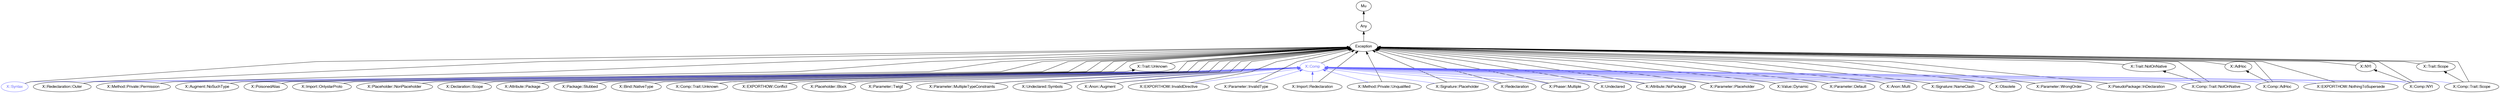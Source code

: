 digraph "perl6-type-graph" {
    rankdir=BT;
    splines=polyline;
    overlap=false; 
    // Types
    "X::Comp" [color="#6666FF", fontcolor="#6666FF", href="/type/X::Comp", fontname="FreeSans"];
    "Mu" [color="#000000", fontcolor="#000000", href="/type/Mu", fontname="FreeSans"];
    "Any" [color="#000000", fontcolor="#000000", href="/type/Any", fontname="FreeSans"];
    "Exception" [color="#000000", fontcolor="#000000", href="/type/Exception", fontname="FreeSans"];
    "X::Syntax" [color="#6666FF", fontcolor="#6666FF", href="/type/X::Syntax", fontname="FreeSans"];
    "X::Redeclaration::Outer" [color="#000000", fontcolor="#000000", href="/type/X::Redeclaration::Outer", fontname="FreeSans"];
    "X::Method::Private::Permission" [color="#000000", fontcolor="#000000", href="/type/X::Method::Private::Permission", fontname="FreeSans"];
    "X::Augment::NoSuchType" [color="#000000", fontcolor="#000000", href="/type/X::Augment::NoSuchType", fontname="FreeSans"];
    "X::PoisonedAlias" [color="#000000", fontcolor="#000000", href="/type/X::PoisonedAlias", fontname="FreeSans"];
    "X::Import::OnlystarProto" [color="#000000", fontcolor="#000000", href="/type/X::Import::OnlystarProto", fontname="FreeSans"];
    "X::Placeholder::NonPlaceholder" [color="#000000", fontcolor="#000000", href="/type/X::Placeholder::NonPlaceholder", fontname="FreeSans"];
    "X::Declaration::Scope" [color="#000000", fontcolor="#000000", href="/type/X::Declaration::Scope", fontname="FreeSans"];
    "X::Attribute::Package" [color="#000000", fontcolor="#000000", href="/type/X::Attribute::Package", fontname="FreeSans"];
    "X::Package::Stubbed" [color="#000000", fontcolor="#000000", href="/type/X::Package::Stubbed", fontname="FreeSans"];
    "X::Bind::NativeType" [color="#000000", fontcolor="#000000", href="/type/X::Bind::NativeType", fontname="FreeSans"];
    "X::Trait::Unknown" [color="#000000", fontcolor="#000000", href="/type/X::Trait::Unknown", fontname="FreeSans"];
    "X::Comp::Trait::Unknown" [color="#000000", fontcolor="#000000", href="/type/X::Comp::Trait::Unknown", fontname="FreeSans"];
    "X::EXPORTHOW::Conflict" [color="#000000", fontcolor="#000000", href="/type/X::EXPORTHOW::Conflict", fontname="FreeSans"];
    "X::Placeholder::Block" [color="#000000", fontcolor="#000000", href="/type/X::Placeholder::Block", fontname="FreeSans"];
    "X::Parameter::Twigil" [color="#000000", fontcolor="#000000", href="/type/X::Parameter::Twigil", fontname="FreeSans"];
    "X::Parameter::MultipleTypeConstraints" [color="#000000", fontcolor="#000000", href="/type/X::Parameter::MultipleTypeConstraints", fontname="FreeSans"];
    "X::Undeclared::Symbols" [color="#000000", fontcolor="#000000", href="/type/X::Undeclared::Symbols", fontname="FreeSans"];
    "X::Anon::Augment" [color="#000000", fontcolor="#000000", href="/type/X::Anon::Augment", fontname="FreeSans"];
    "X::EXPORTHOW::InvalidDirective" [color="#000000", fontcolor="#000000", href="/type/X::EXPORTHOW::InvalidDirective", fontname="FreeSans"];
    "X::Parameter::InvalidType" [color="#000000", fontcolor="#000000", href="/type/X::Parameter::InvalidType", fontname="FreeSans"];
    "X::Import::Redeclaration" [color="#000000", fontcolor="#000000", href="/type/X::Import::Redeclaration", fontname="FreeSans"];
    "X::Method::Private::Unqualified" [color="#000000", fontcolor="#000000", href="/type/X::Method::Private::Unqualified", fontname="FreeSans"];
    "X::Signature::Placeholder" [color="#000000", fontcolor="#000000", href="/type/X::Signature::Placeholder", fontname="FreeSans"];
    "X::Redeclaration" [color="#000000", fontcolor="#000000", href="/type/X::Redeclaration", fontname="FreeSans"];
    "X::Phaser::Multiple" [color="#000000", fontcolor="#000000", href="/type/X::Phaser::Multiple", fontname="FreeSans"];
    "X::Undeclared" [color="#000000", fontcolor="#000000", href="/type/X::Undeclared", fontname="FreeSans"];
    "X::Attribute::NoPackage" [color="#000000", fontcolor="#000000", href="/type/X::Attribute::NoPackage", fontname="FreeSans"];
    "X::Parameter::Placeholder" [color="#000000", fontcolor="#000000", href="/type/X::Parameter::Placeholder", fontname="FreeSans"];
    "X::Value::Dynamic" [color="#000000", fontcolor="#000000", href="/type/X::Value::Dynamic", fontname="FreeSans"];
    "X::Parameter::Default" [color="#000000", fontcolor="#000000", href="/type/X::Parameter::Default", fontname="FreeSans"];
    "X::Anon::Multi" [color="#000000", fontcolor="#000000", href="/type/X::Anon::Multi", fontname="FreeSans"];
    "X::Signature::NameClash" [color="#000000", fontcolor="#000000", href="/type/X::Signature::NameClash", fontname="FreeSans"];
    "X::Trait::NotOnNative" [color="#000000", fontcolor="#000000", href="/type/X::Trait::NotOnNative", fontname="FreeSans"];
    "X::Comp::Trait::NotOnNative" [color="#000000", fontcolor="#000000", href="/type/X::Comp::Trait::NotOnNative", fontname="FreeSans"];
    "X::Obsolete" [color="#000000", fontcolor="#000000", href="/type/X::Obsolete", fontname="FreeSans"];
    "X::Parameter::WrongOrder" [color="#000000", fontcolor="#000000", href="/type/X::Parameter::WrongOrder", fontname="FreeSans"];
    "X::AdHoc" [color="#000000", fontcolor="#000000", href="/type/X::AdHoc", fontname="FreeSans"];
    "X::Comp::AdHoc" [color="#000000", fontcolor="#000000", href="/type/X::Comp::AdHoc", fontname="FreeSans"];
    "X::PseudoPackage::InDeclaration" [color="#000000", fontcolor="#000000", href="/type/X::PseudoPackage::InDeclaration", fontname="FreeSans"];
    "X::EXPORTHOW::NothingToSupersede" [color="#000000", fontcolor="#000000", href="/type/X::EXPORTHOW::NothingToSupersede", fontname="FreeSans"];
    "X::NYI" [color="#000000", fontcolor="#000000", href="/type/X::NYI", fontname="FreeSans"];
    "X::Comp::NYI" [color="#000000", fontcolor="#000000", href="/type/X::Comp::NYI", fontname="FreeSans"];
    "X::Trait::Scope" [color="#000000", fontcolor="#000000", href="/type/X::Trait::Scope", fontname="FreeSans"];
    "X::Comp::Trait::Scope" [color="#000000", fontcolor="#000000", href="/type/X::Comp::Trait::Scope", fontname="FreeSans"];

    // Superclasses
    "X::Comp" -> "Exception" [color="#000000"];
    "Any" -> "Mu" [color="#000000"];
    "Exception" -> "Any" [color="#000000"];
    "X::Syntax" -> "Exception" [color="#000000"];
    "X::Redeclaration::Outer" -> "Exception" [color="#000000"];
    "X::Method::Private::Permission" -> "Exception" [color="#000000"];
    "X::Augment::NoSuchType" -> "Exception" [color="#000000"];
    "X::PoisonedAlias" -> "Exception" [color="#000000"];
    "X::Import::OnlystarProto" -> "Exception" [color="#000000"];
    "X::Placeholder::NonPlaceholder" -> "Exception" [color="#000000"];
    "X::Declaration::Scope" -> "Exception" [color="#000000"];
    "X::Attribute::Package" -> "Exception" [color="#000000"];
    "X::Package::Stubbed" -> "Exception" [color="#000000"];
    "X::Bind::NativeType" -> "Exception" [color="#000000"];
    "X::Trait::Unknown" -> "Exception" [color="#000000"];
    "X::Comp::Trait::Unknown" -> "X::Trait::Unknown" [color="#000000"];
    "X::Comp::Trait::Unknown" -> "Exception" [color="#000000"];
    "X::EXPORTHOW::Conflict" -> "Exception" [color="#000000"];
    "X::Placeholder::Block" -> "Exception" [color="#000000"];
    "X::Parameter::Twigil" -> "Exception" [color="#000000"];
    "X::Parameter::MultipleTypeConstraints" -> "Exception" [color="#000000"];
    "X::Undeclared::Symbols" -> "Exception" [color="#000000"];
    "X::Anon::Augment" -> "Exception" [color="#000000"];
    "X::EXPORTHOW::InvalidDirective" -> "Exception" [color="#000000"];
    "X::Parameter::InvalidType" -> "Exception" [color="#000000"];
    "X::Import::Redeclaration" -> "Exception" [color="#000000"];
    "X::Method::Private::Unqualified" -> "Exception" [color="#000000"];
    "X::Signature::Placeholder" -> "Exception" [color="#000000"];
    "X::Redeclaration" -> "Exception" [color="#000000"];
    "X::Phaser::Multiple" -> "Exception" [color="#000000"];
    "X::Undeclared" -> "Exception" [color="#000000"];
    "X::Attribute::NoPackage" -> "Exception" [color="#000000"];
    "X::Parameter::Placeholder" -> "Exception" [color="#000000"];
    "X::Value::Dynamic" -> "Exception" [color="#000000"];
    "X::Parameter::Default" -> "Exception" [color="#000000"];
    "X::Anon::Multi" -> "Exception" [color="#000000"];
    "X::Signature::NameClash" -> "Exception" [color="#000000"];
    "X::Trait::NotOnNative" -> "Exception" [color="#000000"];
    "X::Comp::Trait::NotOnNative" -> "X::Trait::NotOnNative" [color="#000000"];
    "X::Comp::Trait::NotOnNative" -> "Exception" [color="#000000"];
    "X::Obsolete" -> "Exception" [color="#000000"];
    "X::Parameter::WrongOrder" -> "Exception" [color="#000000"];
    "X::AdHoc" -> "Exception" [color="#000000"];
    "X::Comp::AdHoc" -> "X::AdHoc" [color="#000000"];
    "X::Comp::AdHoc" -> "Exception" [color="#000000"];
    "X::PseudoPackage::InDeclaration" -> "Exception" [color="#000000"];
    "X::EXPORTHOW::NothingToSupersede" -> "Exception" [color="#000000"];
    "X::NYI" -> "Exception" [color="#000000"];
    "X::Comp::NYI" -> "X::NYI" [color="#000000"];
    "X::Comp::NYI" -> "Exception" [color="#000000"];
    "X::Trait::Scope" -> "Exception" [color="#000000"];
    "X::Comp::Trait::Scope" -> "X::Trait::Scope" [color="#000000"];
    "X::Comp::Trait::Scope" -> "Exception" [color="#000000"];

    // Roles
    "X::Syntax" -> "X::Comp" [color="#6666FF"];
    "X::Redeclaration::Outer" -> "X::Comp" [color="#6666FF"];
    "X::Method::Private::Permission" -> "X::Comp" [color="#6666FF"];
    "X::Augment::NoSuchType" -> "X::Comp" [color="#6666FF"];
    "X::PoisonedAlias" -> "X::Comp" [color="#6666FF"];
    "X::Import::OnlystarProto" -> "X::Comp" [color="#6666FF"];
    "X::Placeholder::NonPlaceholder" -> "X::Comp" [color="#6666FF"];
    "X::Declaration::Scope" -> "X::Comp" [color="#6666FF"];
    "X::Attribute::Package" -> "X::Comp" [color="#6666FF"];
    "X::Package::Stubbed" -> "X::Comp" [color="#6666FF"];
    "X::Bind::NativeType" -> "X::Comp" [color="#6666FF"];
    "X::Comp::Trait::Unknown" -> "X::Comp" [color="#6666FF"];
    "X::EXPORTHOW::Conflict" -> "X::Comp" [color="#6666FF"];
    "X::Placeholder::Block" -> "X::Comp" [color="#6666FF"];
    "X::Parameter::Twigil" -> "X::Comp" [color="#6666FF"];
    "X::Parameter::MultipleTypeConstraints" -> "X::Comp" [color="#6666FF"];
    "X::Undeclared::Symbols" -> "X::Comp" [color="#6666FF"];
    "X::Anon::Augment" -> "X::Comp" [color="#6666FF"];
    "X::EXPORTHOW::InvalidDirective" -> "X::Comp" [color="#6666FF"];
    "X::Parameter::InvalidType" -> "X::Comp" [color="#6666FF"];
    "X::Import::Redeclaration" -> "X::Comp" [color="#6666FF"];
    "X::Method::Private::Unqualified" -> "X::Comp" [color="#6666FF"];
    "X::Signature::Placeholder" -> "X::Comp" [color="#6666FF"];
    "X::Redeclaration" -> "X::Comp" [color="#6666FF"];
    "X::Phaser::Multiple" -> "X::Comp" [color="#6666FF"];
    "X::Undeclared" -> "X::Comp" [color="#6666FF"];
    "X::Attribute::NoPackage" -> "X::Comp" [color="#6666FF"];
    "X::Parameter::Placeholder" -> "X::Comp" [color="#6666FF"];
    "X::Value::Dynamic" -> "X::Comp" [color="#6666FF"];
    "X::Parameter::Default" -> "X::Comp" [color="#6666FF"];
    "X::Anon::Multi" -> "X::Comp" [color="#6666FF"];
    "X::Signature::NameClash" -> "X::Comp" [color="#6666FF"];
    "X::Comp::Trait::NotOnNative" -> "X::Comp" [color="#6666FF"];
    "X::Obsolete" -> "X::Comp" [color="#6666FF"];
    "X::Parameter::WrongOrder" -> "X::Comp" [color="#6666FF"];
    "X::Comp::AdHoc" -> "X::Comp" [color="#6666FF"];
    "X::PseudoPackage::InDeclaration" -> "X::Comp" [color="#6666FF"];
    "X::EXPORTHOW::NothingToSupersede" -> "X::Comp" [color="#6666FF"];
    "X::Comp::NYI" -> "X::Comp" [color="#6666FF"];
    "X::Comp::Trait::Scope" -> "X::Comp" [color="#6666FF"];
}
